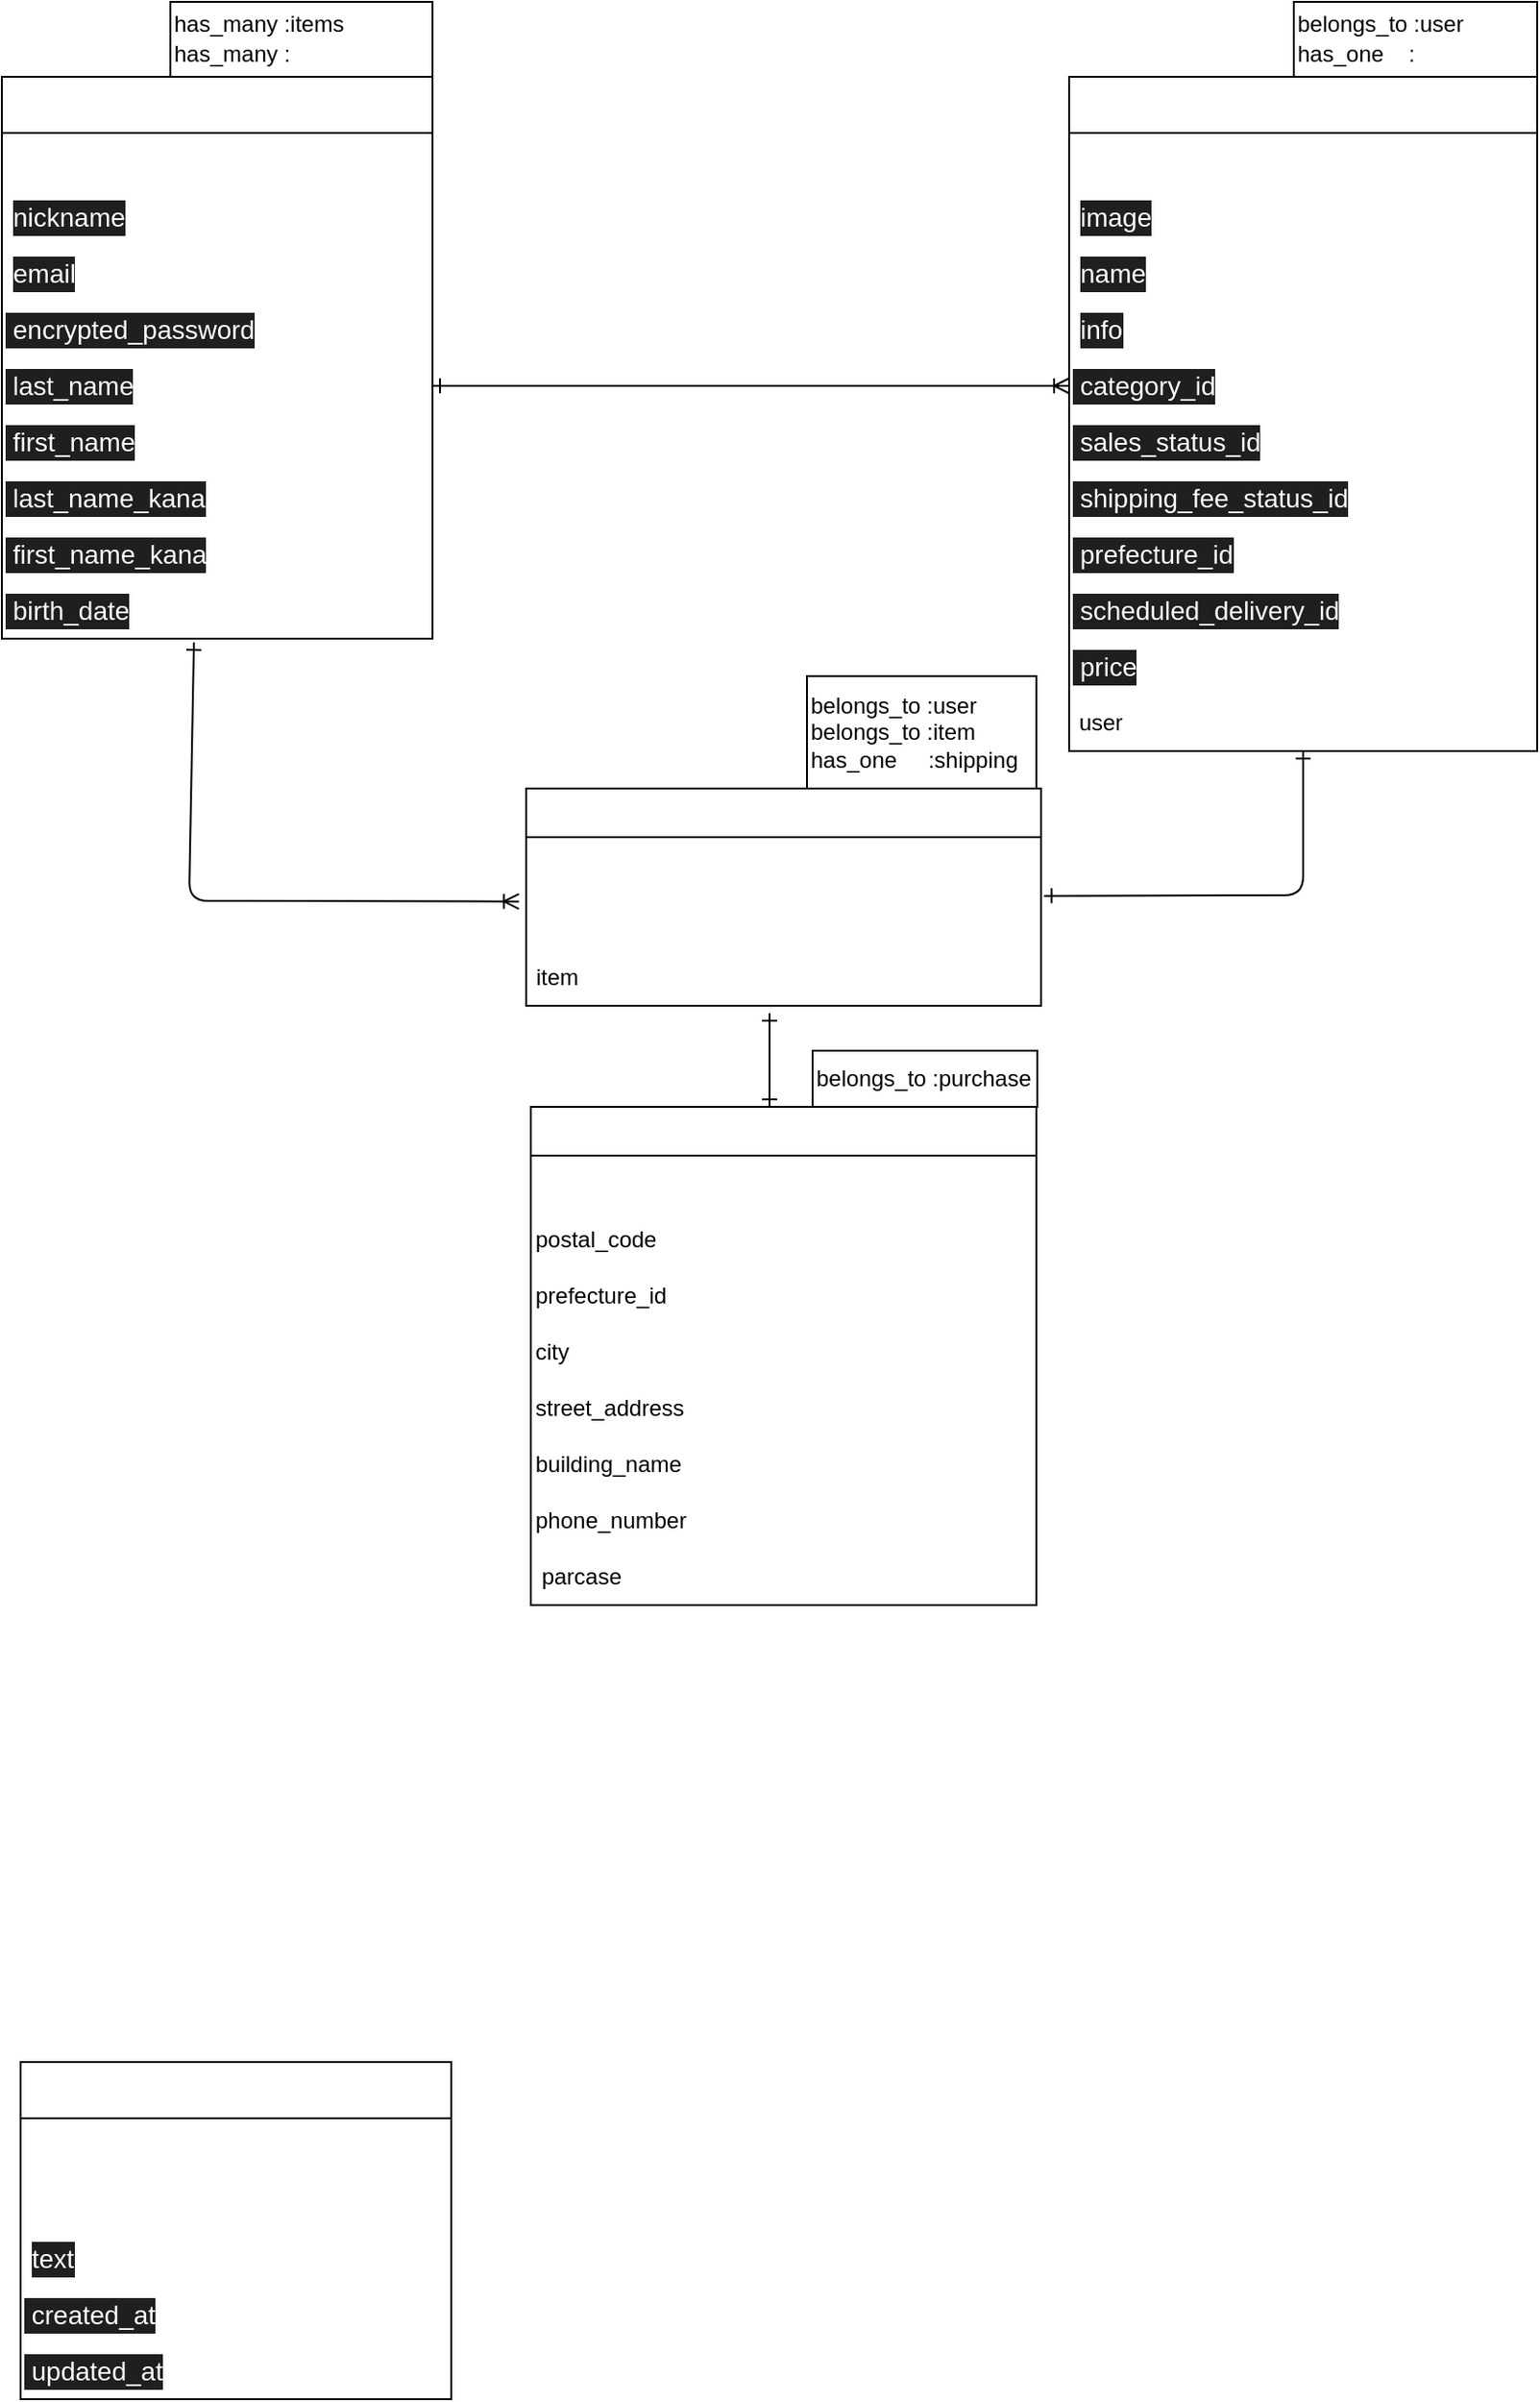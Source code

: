 <mxfile>
    <diagram id="uOqrZuvNNeRD3elp6eP3" name="ページ1">
        <mxGraphModel dx="1713" dy="868" grid="1" gridSize="10" guides="1" tooltips="1" connect="1" arrows="1" fold="1" page="1" pageScale="1" pageWidth="827" pageHeight="1169" math="0" shadow="0">
            <root>
                <mxCell id="0"/>
                <mxCell id="1" parent="0"/>
                <mxCell id="2" value="users" style="swimlane;fontStyle=0;childLayout=stackLayout;horizontal=1;startSize=30;horizontalStack=0;resizeParent=1;resizeParentMax=0;resizeLast=0;collapsible=1;marginBottom=0;whiteSpace=wrap;html=1;fontFamily=Helvetica;fontColor=#FFFFFF;" parent="1" vertex="1">
                    <mxGeometry x="40" y="80" width="230" height="300" as="geometry"/>
                </mxCell>
                <mxCell id="3" value="id" style="text;strokeColor=none;fillColor=none;align=left;verticalAlign=middle;spacingLeft=4;spacingRight=4;overflow=hidden;points=[[0,0.5],[1,0.5]];portConstraint=eastwest;rotatable=0;whiteSpace=wrap;html=1;fontFamily=Helvetica;fontColor=#FFFFFF;" parent="2" vertex="1">
                    <mxGeometry y="30" width="230" height="30" as="geometry"/>
                </mxCell>
                <mxCell id="4" value="&lt;div style=&quot;background-color: rgb(31, 31, 31); font-size: 14px; line-height: 19px;&quot;&gt;&lt;span style=&quot;&quot;&gt;nickname&lt;/span&gt;&lt;/div&gt;" style="text;strokeColor=none;fillColor=none;align=left;verticalAlign=middle;spacingLeft=4;spacingRight=4;overflow=hidden;points=[[0,0.5],[1,0.5]];portConstraint=eastwest;rotatable=0;whiteSpace=wrap;html=1;fontFamily=Helvetica;fontColor=#FFFFFF;" parent="2" vertex="1">
                    <mxGeometry y="60" width="230" height="30" as="geometry"/>
                </mxCell>
                <mxCell id="5" value="&lt;div style=&quot;background-color: rgb(31, 31, 31); font-size: 14px; line-height: 19px;&quot;&gt;&lt;span style=&quot;&quot;&gt;email&lt;/span&gt;&lt;/div&gt;" style="text;strokeColor=none;fillColor=none;align=left;verticalAlign=middle;spacingLeft=4;spacingRight=4;overflow=hidden;points=[[0,0.5],[1,0.5]];portConstraint=eastwest;rotatable=0;whiteSpace=wrap;html=1;fontFamily=Helvetica;fontColor=#FFFFFF;" parent="2" vertex="1">
                    <mxGeometry y="90" width="230" height="30" as="geometry"/>
                </mxCell>
                <mxCell id="13" value="&lt;div style=&quot;background-color: rgb(31, 31, 31); font-size: 14px; line-height: 19px;&quot;&gt;&lt;span style=&quot;&quot;&gt;&amp;nbsp;encrypted_password&lt;/span&gt;&lt;/div&gt;" style="text;html=1;strokeColor=none;fillColor=none;align=left;verticalAlign=middle;whiteSpace=wrap;rounded=0;fontFamily=Helvetica;fontColor=#FFFFFF;" parent="2" vertex="1">
                    <mxGeometry y="120" width="230" height="30" as="geometry"/>
                </mxCell>
                <mxCell id="14" value="&lt;div style=&quot;background-color: rgb(31, 31, 31); font-size: 14px; line-height: 19px;&quot;&gt;&lt;span style=&quot;&quot;&gt;&amp;nbsp;last_name&lt;/span&gt;&lt;/div&gt;" style="text;html=1;strokeColor=none;fillColor=none;align=left;verticalAlign=middle;whiteSpace=wrap;rounded=0;fontFamily=Helvetica;fontColor=#FFFFFF;" parent="2" vertex="1">
                    <mxGeometry y="150" width="230" height="30" as="geometry"/>
                </mxCell>
                <mxCell id="15" value="&lt;div style=&quot;background-color: rgb(31, 31, 31); font-size: 14px; line-height: 19px;&quot;&gt;&lt;span style=&quot;&quot;&gt;&amp;nbsp;first_name&lt;/span&gt;&lt;/div&gt;" style="text;html=1;strokeColor=none;fillColor=none;align=left;verticalAlign=middle;whiteSpace=wrap;rounded=0;fontFamily=Helvetica;fontColor=#FFFFFF;" parent="2" vertex="1">
                    <mxGeometry y="180" width="230" height="30" as="geometry"/>
                </mxCell>
                <mxCell id="16" value="&lt;div style=&quot;background-color: rgb(31, 31, 31); font-size: 14px; line-height: 19px;&quot;&gt;&lt;span style=&quot;&quot;&gt;&amp;nbsp;last_name_kana&lt;/span&gt;&lt;/div&gt;" style="text;html=1;strokeColor=none;fillColor=none;align=left;verticalAlign=middle;whiteSpace=wrap;rounded=0;fontFamily=Helvetica;fontColor=#FFFFFF;" parent="2" vertex="1">
                    <mxGeometry y="210" width="230" height="30" as="geometry"/>
                </mxCell>
                <mxCell id="17" value="&lt;div style=&quot;background-color: rgb(31, 31, 31); font-size: 14px; line-height: 19px;&quot;&gt;&lt;span style=&quot;&quot;&gt;&amp;nbsp;first_name_kana&lt;/span&gt;&lt;/div&gt;" style="text;html=1;strokeColor=none;fillColor=none;align=left;verticalAlign=middle;whiteSpace=wrap;rounded=0;fontFamily=Helvetica;fontColor=#FFFFFF;" parent="2" vertex="1">
                    <mxGeometry y="240" width="230" height="30" as="geometry"/>
                </mxCell>
                <mxCell id="19" value="&lt;div style=&quot;background-color: rgb(31, 31, 31); font-size: 14px; line-height: 19px;&quot;&gt;&lt;span style=&quot;&quot;&gt;&amp;nbsp;birth_date&lt;/span&gt;&lt;/div&gt;" style="text;html=1;strokeColor=none;fillColor=none;align=left;verticalAlign=middle;whiteSpace=wrap;rounded=0;fontFamily=Helvetica;fontColor=#FFFFFF;" parent="2" vertex="1">
                    <mxGeometry y="270" width="230" height="30" as="geometry"/>
                </mxCell>
                <mxCell id="20" value="items" style="swimlane;fontStyle=0;childLayout=stackLayout;horizontal=1;startSize=30;horizontalStack=0;resizeParent=1;resizeParentMax=0;resizeLast=0;collapsible=1;marginBottom=0;whiteSpace=wrap;html=1;align=left;fontFamily=Helvetica;fontColor=#FFFFFF;verticalAlign=middle;" parent="1" vertex="1">
                    <mxGeometry x="610" y="80" width="250" height="360" as="geometry">
                        <mxRectangle x="390" y="80" width="70" height="30" as="alternateBounds"/>
                    </mxGeometry>
                </mxCell>
                <mxCell id="47" value="&amp;nbsp;id" style="text;html=1;strokeColor=none;fillColor=none;align=left;verticalAlign=middle;whiteSpace=wrap;rounded=0;fontFamily=Helvetica;fontColor=#FFFFFF;" parent="20" vertex="1">
                    <mxGeometry y="30" width="250" height="30" as="geometry"/>
                </mxCell>
                <mxCell id="21" value="&lt;div style=&quot;background-color: rgb(31, 31, 31); font-size: 14px; line-height: 19px;&quot;&gt;&lt;span style=&quot;&quot;&gt;image&lt;/span&gt;&lt;/div&gt;" style="text;strokeColor=none;fillColor=none;align=left;verticalAlign=middle;spacingLeft=4;spacingRight=4;overflow=hidden;points=[[0,0.5],[1,0.5]];portConstraint=eastwest;rotatable=0;whiteSpace=wrap;html=1;fontFamily=Helvetica;fontColor=#FFFFFF;" parent="20" vertex="1">
                    <mxGeometry y="60" width="250" height="30" as="geometry"/>
                </mxCell>
                <mxCell id="22" value="&lt;div style=&quot;background-color: rgb(31, 31, 31); font-size: 14px; line-height: 19px;&quot;&gt;&lt;span style=&quot;&quot;&gt;name&lt;/span&gt;&lt;/div&gt;" style="text;strokeColor=none;fillColor=none;align=left;verticalAlign=middle;spacingLeft=4;spacingRight=4;overflow=hidden;points=[[0,0.5],[1,0.5]];portConstraint=eastwest;rotatable=0;whiteSpace=wrap;html=1;fontFamily=Helvetica;fontColor=#FFFFFF;" parent="20" vertex="1">
                    <mxGeometry y="90" width="250" height="30" as="geometry"/>
                </mxCell>
                <mxCell id="23" value="&lt;div style=&quot;background-color: rgb(31, 31, 31); font-size: 14px; line-height: 19px;&quot;&gt;&lt;span style=&quot;&quot;&gt;info&lt;/span&gt;&lt;/div&gt;" style="text;strokeColor=none;fillColor=none;align=left;verticalAlign=middle;spacingLeft=4;spacingRight=4;overflow=hidden;points=[[0,0.5],[1,0.5]];portConstraint=eastwest;rotatable=0;whiteSpace=wrap;html=1;fontFamily=Helvetica;fontColor=#FFFFFF;" parent="20" vertex="1">
                    <mxGeometry y="120" width="250" height="30" as="geometry"/>
                </mxCell>
                <mxCell id="26" value="&lt;div style=&quot;background-color: rgb(31, 31, 31); font-size: 14px; line-height: 19px;&quot;&gt;&lt;span style=&quot;&quot;&gt;&amp;nbsp;category_id&lt;/span&gt;&lt;/div&gt;" style="text;html=1;strokeColor=none;fillColor=none;align=left;verticalAlign=middle;whiteSpace=wrap;rounded=0;fontFamily=Helvetica;fontColor=#FFFFFF;" parent="20" vertex="1">
                    <mxGeometry y="150" width="250" height="30" as="geometry"/>
                </mxCell>
                <mxCell id="27" value="&lt;div style=&quot;background-color: rgb(31, 31, 31); font-size: 14px; line-height: 19px;&quot;&gt;&lt;span style=&quot;&quot;&gt;&amp;nbsp;sales_status_id&lt;/span&gt;&lt;/div&gt;" style="text;html=1;strokeColor=none;fillColor=none;align=left;verticalAlign=middle;whiteSpace=wrap;rounded=0;fontFamily=Helvetica;fontColor=#FFFFFF;" parent="20" vertex="1">
                    <mxGeometry y="180" width="250" height="30" as="geometry"/>
                </mxCell>
                <mxCell id="28" value="&lt;div style=&quot;background-color: rgb(31, 31, 31); font-size: 14px; line-height: 19px;&quot;&gt;&lt;span style=&quot;&quot;&gt;&amp;nbsp;shipping_fee_status_id&lt;/span&gt;&lt;/div&gt;" style="text;html=1;strokeColor=none;fillColor=none;align=left;verticalAlign=middle;whiteSpace=wrap;rounded=0;fontFamily=Helvetica;fontColor=#FFFFFF;" parent="20" vertex="1">
                    <mxGeometry y="210" width="250" height="30" as="geometry"/>
                </mxCell>
                <mxCell id="29" value="&lt;div style=&quot;background-color: rgb(31, 31, 31); font-size: 14px; line-height: 19px;&quot;&gt;&lt;span style=&quot;&quot;&gt;&amp;nbsp;prefecture_id&lt;/span&gt;&lt;/div&gt;" style="text;html=1;strokeColor=none;fillColor=none;align=left;verticalAlign=middle;whiteSpace=wrap;rounded=0;fontFamily=Helvetica;fontColor=#FFFFFF;" parent="20" vertex="1">
                    <mxGeometry y="240" width="250" height="30" as="geometry"/>
                </mxCell>
                <mxCell id="30" value="&lt;div style=&quot;background-color: rgb(31, 31, 31); font-size: 14px; line-height: 19px;&quot;&gt;&lt;span style=&quot;&quot;&gt;&amp;nbsp;scheduled_delivery_id&lt;/span&gt;&lt;/div&gt;" style="text;html=1;strokeColor=none;fillColor=none;align=left;verticalAlign=middle;whiteSpace=wrap;rounded=0;fontFamily=Helvetica;fontColor=#FFFFFF;" parent="20" vertex="1">
                    <mxGeometry y="270" width="250" height="30" as="geometry"/>
                </mxCell>
                <mxCell id="31" value="&lt;div style=&quot;background-color: rgb(31, 31, 31); font-size: 14px; line-height: 19px;&quot;&gt;&lt;span style=&quot;&quot;&gt;&amp;nbsp;price&lt;/span&gt;&lt;/div&gt;" style="text;html=1;strokeColor=none;fillColor=none;align=left;verticalAlign=middle;whiteSpace=wrap;rounded=0;fontFamily=Helvetica;fontColor=#FFFFFF;" parent="20" vertex="1">
                    <mxGeometry y="300" width="250" height="30" as="geometry"/>
                </mxCell>
                <mxCell id="95" value="&amp;nbsp;user" style="text;html=1;strokeColor=none;fillColor=none;align=left;verticalAlign=middle;whiteSpace=wrap;rounded=0;" parent="20" vertex="1">
                    <mxGeometry y="330" width="250" height="30" as="geometry"/>
                </mxCell>
                <mxCell id="36" value="comments" style="swimlane;fontStyle=0;childLayout=stackLayout;horizontal=1;startSize=30;horizontalStack=0;resizeParent=1;resizeParentMax=0;resizeLast=0;collapsible=1;marginBottom=0;whiteSpace=wrap;html=1;fontFamily=Helvetica;fontColor=#FFFFFF;" parent="1" vertex="1">
                    <mxGeometry x="50" y="1140" width="230" height="180" as="geometry"/>
                </mxCell>
                <mxCell id="37" value="ID" style="text;strokeColor=none;fillColor=none;align=left;verticalAlign=middle;spacingLeft=4;spacingRight=4;overflow=hidden;points=[[0,0.5],[1,0.5]];portConstraint=eastwest;rotatable=0;whiteSpace=wrap;html=1;fontFamily=Helvetica;fontColor=#FFFFFF;" parent="36" vertex="1">
                    <mxGeometry y="30" width="230" height="30" as="geometry"/>
                </mxCell>
                <mxCell id="38" value="&lt;font&gt;user_id&lt;/font&gt;" style="text;strokeColor=none;fillColor=none;align=left;verticalAlign=middle;spacingLeft=4;spacingRight=4;overflow=hidden;points=[[0,0.5],[1,0.5]];portConstraint=eastwest;rotatable=0;whiteSpace=wrap;html=1;fontFamily=Helvetica;fontColor=#FFFFFF;" parent="36" vertex="1">
                    <mxGeometry y="60" width="230" height="30" as="geometry"/>
                </mxCell>
                <mxCell id="39" value="&lt;div style=&quot;background-color: rgb(31, 31, 31); font-size: 14px; line-height: 19px;&quot;&gt;&lt;font&gt;text&lt;/font&gt;&lt;/div&gt;" style="text;strokeColor=none;fillColor=none;align=left;verticalAlign=middle;spacingLeft=4;spacingRight=4;overflow=hidden;points=[[0,0.5],[1,0.5]];portConstraint=eastwest;rotatable=0;whiteSpace=wrap;html=1;fontFamily=Helvetica;fontColor=#FFFFFF;" parent="36" vertex="1">
                    <mxGeometry y="90" width="230" height="30" as="geometry"/>
                </mxCell>
                <mxCell id="41" value="&lt;div style=&quot;background-color: rgb(31, 31, 31); font-size: 14px; line-height: 19px;&quot;&gt;&amp;nbsp;created_at&lt;/div&gt;" style="text;html=1;strokeColor=none;fillColor=none;align=left;verticalAlign=middle;whiteSpace=wrap;rounded=0;fontFamily=Helvetica;fontColor=#FFFFFF;" parent="36" vertex="1">
                    <mxGeometry y="120" width="230" height="30" as="geometry"/>
                </mxCell>
                <mxCell id="42" value="&lt;div style=&quot;background-color: rgb(31, 31, 31); font-size: 14px; line-height: 19px;&quot;&gt;&amp;nbsp;updated_at&lt;/div&gt;" style="text;html=1;strokeColor=none;fillColor=none;align=left;verticalAlign=middle;whiteSpace=wrap;rounded=0;fontFamily=Helvetica;fontColor=#FFFFFF;" parent="36" vertex="1">
                    <mxGeometry y="150" width="230" height="30" as="geometry"/>
                </mxCell>
                <mxCell id="85" value="purchases" style="swimlane;fontStyle=0;childLayout=stackLayout;horizontal=1;startSize=26;horizontalStack=0;resizeParent=1;resizeParentMax=0;resizeLast=0;collapsible=1;marginBottom=0;align=center;fontSize=14;fontFamily=Helvetica;fontColor=#FFFFFF;" parent="1" vertex="1">
                    <mxGeometry x="320" y="460" width="275" height="116" as="geometry"/>
                </mxCell>
                <mxCell id="86" value="id" style="text;strokeColor=none;fillColor=none;spacingLeft=4;spacingRight=4;overflow=hidden;rotatable=0;points=[[0,0.5],[1,0.5]];portConstraint=eastwest;fontSize=12;fontFamily=Helvetica;fontColor=#FFFFFF;" parent="85" vertex="1">
                    <mxGeometry y="26" width="275" height="30" as="geometry"/>
                </mxCell>
                <mxCell id="87" value="user" style="text;strokeColor=none;fillColor=none;spacingLeft=4;spacingRight=4;overflow=hidden;rotatable=0;points=[[0,0.5],[1,0.5]];portConstraint=eastwest;fontSize=12;fontFamily=Helvetica;fontColor=#FFFFFF;" parent="85" vertex="1">
                    <mxGeometry y="56" width="275" height="30" as="geometry"/>
                </mxCell>
                <mxCell id="93" value="&amp;nbsp;item" style="text;html=1;strokeColor=none;fillColor=none;align=left;verticalAlign=middle;whiteSpace=wrap;rounded=0;" parent="85" vertex="1">
                    <mxGeometry y="86" width="275" height="30" as="geometry"/>
                </mxCell>
                <mxCell id="89" value="shippings" style="swimlane;fontStyle=0;childLayout=stackLayout;horizontal=1;startSize=26;horizontalStack=0;resizeParent=1;resizeParentMax=0;resizeLast=0;collapsible=1;marginBottom=0;align=center;fontSize=14;fontFamily=Helvetica;fontColor=#FFFFFF;" parent="1" vertex="1">
                    <mxGeometry x="322.5" y="630" width="270" height="266" as="geometry"/>
                </mxCell>
                <mxCell id="90" value="id" style="text;strokeColor=none;fillColor=none;spacingLeft=4;spacingRight=4;overflow=hidden;rotatable=0;points=[[0,0.5],[1,0.5]];portConstraint=eastwest;fontSize=12;fontFamily=Helvetica;fontColor=#FFFFFF;" parent="89" vertex="1">
                    <mxGeometry y="26" width="270" height="30" as="geometry"/>
                </mxCell>
                <mxCell id="135" value="postal_code" style="text;html=1;strokeColor=none;fillColor=none;align=left;verticalAlign=middle;whiteSpace=wrap;rounded=0;" parent="89" vertex="1">
                    <mxGeometry y="56" width="270" height="30" as="geometry"/>
                </mxCell>
                <mxCell id="136" value="prefecture_id" style="text;html=1;strokeColor=none;fillColor=none;align=left;verticalAlign=middle;whiteSpace=wrap;rounded=0;" parent="89" vertex="1">
                    <mxGeometry y="86" width="270" height="30" as="geometry"/>
                </mxCell>
                <mxCell id="138" value="city" style="text;html=1;strokeColor=none;fillColor=none;align=left;verticalAlign=middle;whiteSpace=wrap;rounded=0;" parent="89" vertex="1">
                    <mxGeometry y="116" width="270" height="30" as="geometry"/>
                </mxCell>
                <mxCell id="137" value="street_address" style="text;html=1;strokeColor=none;fillColor=none;align=left;verticalAlign=middle;whiteSpace=wrap;rounded=0;" parent="89" vertex="1">
                    <mxGeometry y="146" width="270" height="30" as="geometry"/>
                </mxCell>
                <mxCell id="139" value="building_name" style="text;html=1;strokeColor=none;fillColor=none;align=left;verticalAlign=middle;whiteSpace=wrap;rounded=0;" parent="89" vertex="1">
                    <mxGeometry y="176" width="270" height="30" as="geometry"/>
                </mxCell>
                <mxCell id="140" value="phone_number" style="text;html=1;strokeColor=none;fillColor=none;align=left;verticalAlign=middle;whiteSpace=wrap;rounded=0;" parent="89" vertex="1">
                    <mxGeometry y="206" width="270" height="30" as="geometry"/>
                </mxCell>
                <mxCell id="103" value="&amp;nbsp;parcase" style="text;html=1;strokeColor=none;fillColor=none;align=left;verticalAlign=middle;whiteSpace=wrap;rounded=0;labelBackgroundColor=none;" parent="89" vertex="1">
                    <mxGeometry y="236" width="270" height="30" as="geometry"/>
                </mxCell>
                <mxCell id="106" value="" style="endArrow=ERone;html=1;fontColor=default;startArrow=ERone;startFill=0;endFill=0;" parent="1" edge="1">
                    <mxGeometry width="50" height="50" relative="1" as="geometry">
                        <mxPoint x="450" y="580" as="sourcePoint"/>
                        <mxPoint x="450" y="630" as="targetPoint"/>
                    </mxGeometry>
                </mxCell>
                <mxCell id="116" value="" style="endArrow=ERoneToMany;html=1;fontColor=default;exitX=1;exitY=0.5;exitDx=0;exitDy=0;entryX=0;entryY=0.5;entryDx=0;entryDy=0;endFill=0;strokeWidth=1;startArrow=ERone;startFill=0;" parent="1" source="14" target="26" edge="1">
                    <mxGeometry width="50" height="50" relative="1" as="geometry">
                        <mxPoint x="380" y="280" as="sourcePoint"/>
                        <mxPoint x="430" y="230" as="targetPoint"/>
                    </mxGeometry>
                </mxCell>
                <mxCell id="117" value="" style="endArrow=ERoneToMany;html=1;strokeWidth=1;fontColor=default;exitX=0.446;exitY=1.067;exitDx=0;exitDy=0;exitPerimeter=0;startArrow=ERone;startFill=0;endFill=0;entryX=-0.014;entryY=0.144;entryDx=0;entryDy=0;entryPerimeter=0;" parent="1" source="19" target="87" edge="1">
                    <mxGeometry width="50" height="50" relative="1" as="geometry">
                        <mxPoint x="380" y="480" as="sourcePoint"/>
                        <mxPoint x="270" y="550" as="targetPoint"/>
                        <Array as="points">
                            <mxPoint x="140" y="520"/>
                        </Array>
                    </mxGeometry>
                </mxCell>
                <mxCell id="119" value="" style="endArrow=ERone;html=1;strokeWidth=1;fontColor=default;entryX=0.5;entryY=1;entryDx=0;entryDy=0;exitX=1.006;exitY=0.044;exitDx=0;exitDy=0;exitPerimeter=0;startArrow=ERone;startFill=0;endFill=0;" parent="1" source="87" target="95" edge="1">
                    <mxGeometry width="50" height="50" relative="1" as="geometry">
                        <mxPoint x="380" y="480" as="sourcePoint"/>
                        <mxPoint x="430" y="430" as="targetPoint"/>
                        <Array as="points">
                            <mxPoint x="735" y="517"/>
                        </Array>
                    </mxGeometry>
                </mxCell>
                <mxCell id="120" value="has_many :items&lt;br&gt;has_many :&lt;span style=&quot;color: rgb(255, 255, 255); font-size: 14px;&quot;&gt;purchases&lt;/span&gt;" style="rounded=0;whiteSpace=wrap;html=1;align=left;" parent="1" vertex="1">
                    <mxGeometry x="130" y="40" width="140" height="40" as="geometry"/>
                </mxCell>
                <mxCell id="121" value="belongs_to :user&lt;br&gt;has_one&amp;nbsp; &amp;nbsp; :&lt;span style=&quot;color: rgb(255, 255, 255); font-size: 14px;&quot;&gt;purchase&lt;/span&gt;" style="rounded=0;whiteSpace=wrap;html=1;align=left;" parent="1" vertex="1">
                    <mxGeometry x="730" y="40" width="130" height="40" as="geometry"/>
                </mxCell>
                <mxCell id="122" value="belongs_to :user&lt;br&gt;belongs_to :item&lt;br&gt;has_one&amp;nbsp; &amp;nbsp; &amp;nbsp;:shipping" style="rounded=0;whiteSpace=wrap;html=1;align=left;" parent="1" vertex="1">
                    <mxGeometry x="470" y="400" width="122.5" height="60" as="geometry"/>
                </mxCell>
                <mxCell id="123" value="belongs_to :purchase" style="rounded=0;whiteSpace=wrap;html=1;align=left;" parent="1" vertex="1">
                    <mxGeometry x="473" y="600" width="120" height="30" as="geometry"/>
                </mxCell>
            </root>
        </mxGraphModel>
    </diagram>
</mxfile>